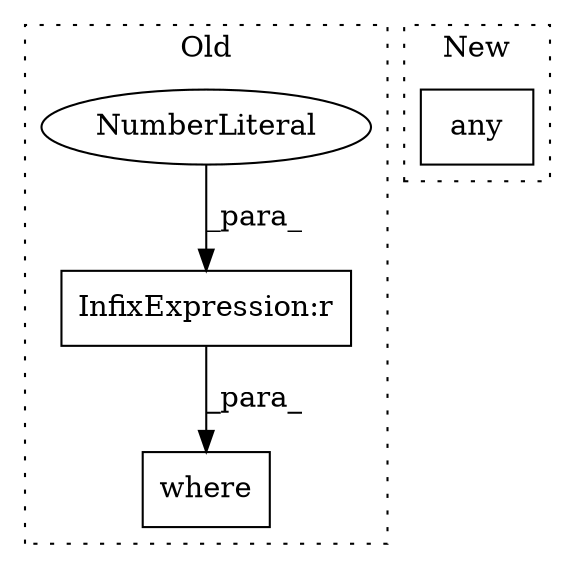 digraph G {
subgraph cluster0 {
1 [label="where" a="32" s="24170,24189" l="6,1" shape="box"];
3 [label="InfixExpression:r" a="27" s="24177" l="4" shape="box"];
4 [label="NumberLiteral" a="34" s="24181" l="1" shape="ellipse"];
label = "Old";
style="dotted";
}
subgraph cluster1 {
2 [label="any" a="32" s="24205" l="5" shape="box"];
label = "New";
style="dotted";
}
3 -> 1 [label="_para_"];
4 -> 3 [label="_para_"];
}